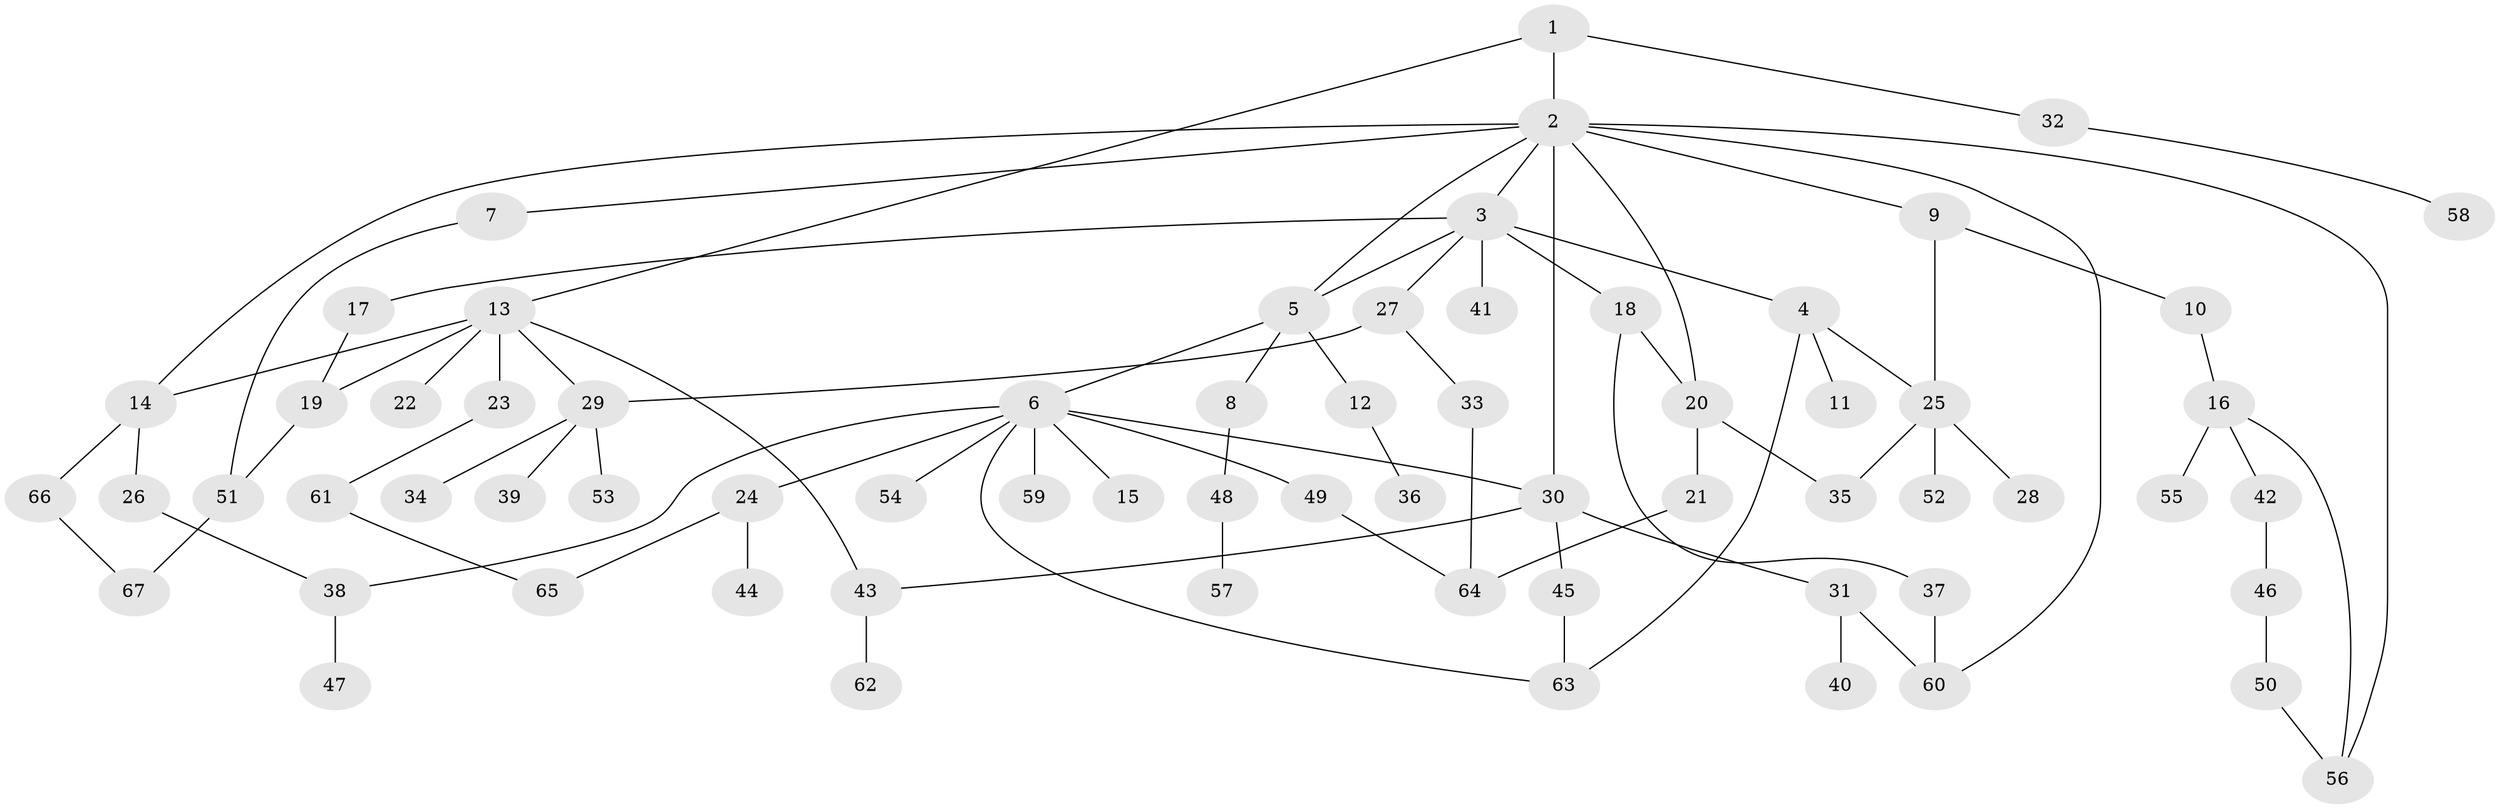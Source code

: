 // coarse degree distribution, {3: 0.2, 11: 0.022222222222222223, 7: 0.06666666666666667, 5: 0.044444444444444446, 9: 0.022222222222222223, 2: 0.26666666666666666, 1: 0.3111111111111111, 4: 0.06666666666666667}
// Generated by graph-tools (version 1.1) at 2025/23/03/03/25 07:23:33]
// undirected, 67 vertices, 87 edges
graph export_dot {
graph [start="1"]
  node [color=gray90,style=filled];
  1;
  2;
  3;
  4;
  5;
  6;
  7;
  8;
  9;
  10;
  11;
  12;
  13;
  14;
  15;
  16;
  17;
  18;
  19;
  20;
  21;
  22;
  23;
  24;
  25;
  26;
  27;
  28;
  29;
  30;
  31;
  32;
  33;
  34;
  35;
  36;
  37;
  38;
  39;
  40;
  41;
  42;
  43;
  44;
  45;
  46;
  47;
  48;
  49;
  50;
  51;
  52;
  53;
  54;
  55;
  56;
  57;
  58;
  59;
  60;
  61;
  62;
  63;
  64;
  65;
  66;
  67;
  1 -- 2;
  1 -- 13;
  1 -- 32;
  2 -- 3;
  2 -- 7;
  2 -- 9;
  2 -- 30;
  2 -- 60;
  2 -- 20;
  2 -- 5;
  2 -- 56;
  2 -- 14;
  3 -- 4;
  3 -- 5;
  3 -- 17;
  3 -- 18;
  3 -- 27;
  3 -- 41;
  4 -- 11;
  4 -- 25;
  4 -- 63;
  5 -- 6;
  5 -- 8;
  5 -- 12;
  6 -- 15;
  6 -- 24;
  6 -- 49;
  6 -- 54;
  6 -- 59;
  6 -- 30;
  6 -- 63;
  6 -- 38;
  7 -- 51;
  8 -- 48;
  9 -- 10;
  9 -- 25;
  10 -- 16;
  12 -- 36;
  13 -- 14;
  13 -- 22;
  13 -- 23;
  13 -- 29;
  13 -- 43;
  13 -- 19;
  14 -- 26;
  14 -- 66;
  16 -- 42;
  16 -- 55;
  16 -- 56;
  17 -- 19;
  18 -- 20;
  18 -- 37;
  19 -- 51;
  20 -- 21;
  20 -- 35;
  21 -- 64;
  23 -- 61;
  24 -- 44;
  24 -- 65;
  25 -- 28;
  25 -- 52;
  25 -- 35;
  26 -- 38;
  27 -- 33;
  27 -- 29;
  29 -- 34;
  29 -- 39;
  29 -- 53;
  30 -- 31;
  30 -- 43;
  30 -- 45;
  31 -- 40;
  31 -- 60;
  32 -- 58;
  33 -- 64;
  37 -- 60;
  38 -- 47;
  42 -- 46;
  43 -- 62;
  45 -- 63;
  46 -- 50;
  48 -- 57;
  49 -- 64;
  50 -- 56;
  51 -- 67;
  61 -- 65;
  66 -- 67;
}
